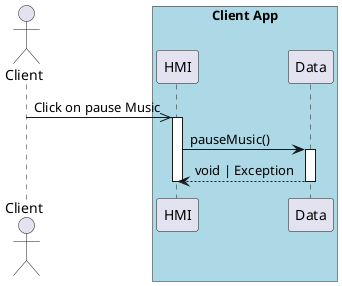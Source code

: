 @startuml 3.2 User pause a music (client side)

actor Client as client
box "Client App" #LightBlue
    participant HMI as hmi
    participant Data as data
end box

client ->> hmi : Click on pause Music
activate hmi

hmi -> data : pauseMusic()
activate data
return void | Exception
deactivate data
deactivate hmi

@enduml
